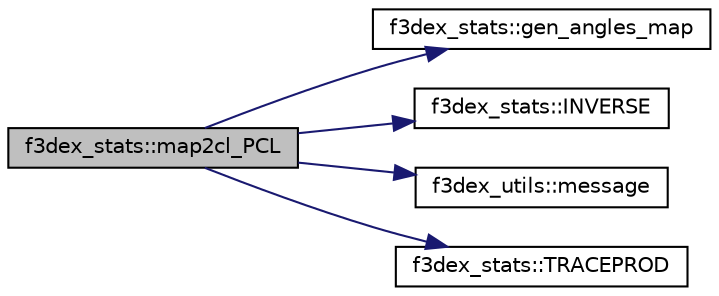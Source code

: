 digraph G
{
  edge [fontname="Helvetica",fontsize="10",labelfontname="Helvetica",labelfontsize="10"];
  node [fontname="Helvetica",fontsize="10",shape=record];
  rankdir=LR;
  Node1 [label="f3dex_stats::map2cl_PCL",height=0.2,width=0.4,color="black", fillcolor="grey75", style="filled" fontcolor="black"];
  Node1 -> Node2 [color="midnightblue",fontsize="10",style="solid",fontname="Helvetica"];
  Node2 [label="f3dex_stats::gen_angles_map",height=0.2,width=0.4,color="black", fillcolor="white", style="filled",URL="$namespacef3dex__stats.html#ac34a6421249816395b51048aa0a3dde3",tooltip="Generates &lt;xxt&gt; correlation angles map."];
  Node1 -> Node3 [color="midnightblue",fontsize="10",style="solid",fontname="Helvetica"];
  Node3 [label="f3dex_stats::INVERSE",height=0.2,width=0.4,color="black", fillcolor="white", style="filled",URL="$namespacef3dex__stats.html#a564304481b43b3d55989683f03460410",tooltip="Inverts matrix."];
  Node1 -> Node4 [color="midnightblue",fontsize="10",style="solid",fontname="Helvetica"];
  Node4 [label="f3dex_utils::message",height=0.2,width=0.4,color="black", fillcolor="white", style="filled",URL="$namespacef3dex__utils.html#a92226ca7c662562058c56ba005f6fc36",tooltip="Print preformated messages."];
  Node1 -> Node5 [color="midnightblue",fontsize="10",style="solid",fontname="Helvetica"];
  Node5 [label="f3dex_stats::TRACEPROD",height=0.2,width=0.4,color="black", fillcolor="white", style="filled",URL="$namespacef3dex__stats.html#ae106140bb309de7d7779b6b086050bf4",tooltip="TRACE of a product of matrices."];
}
